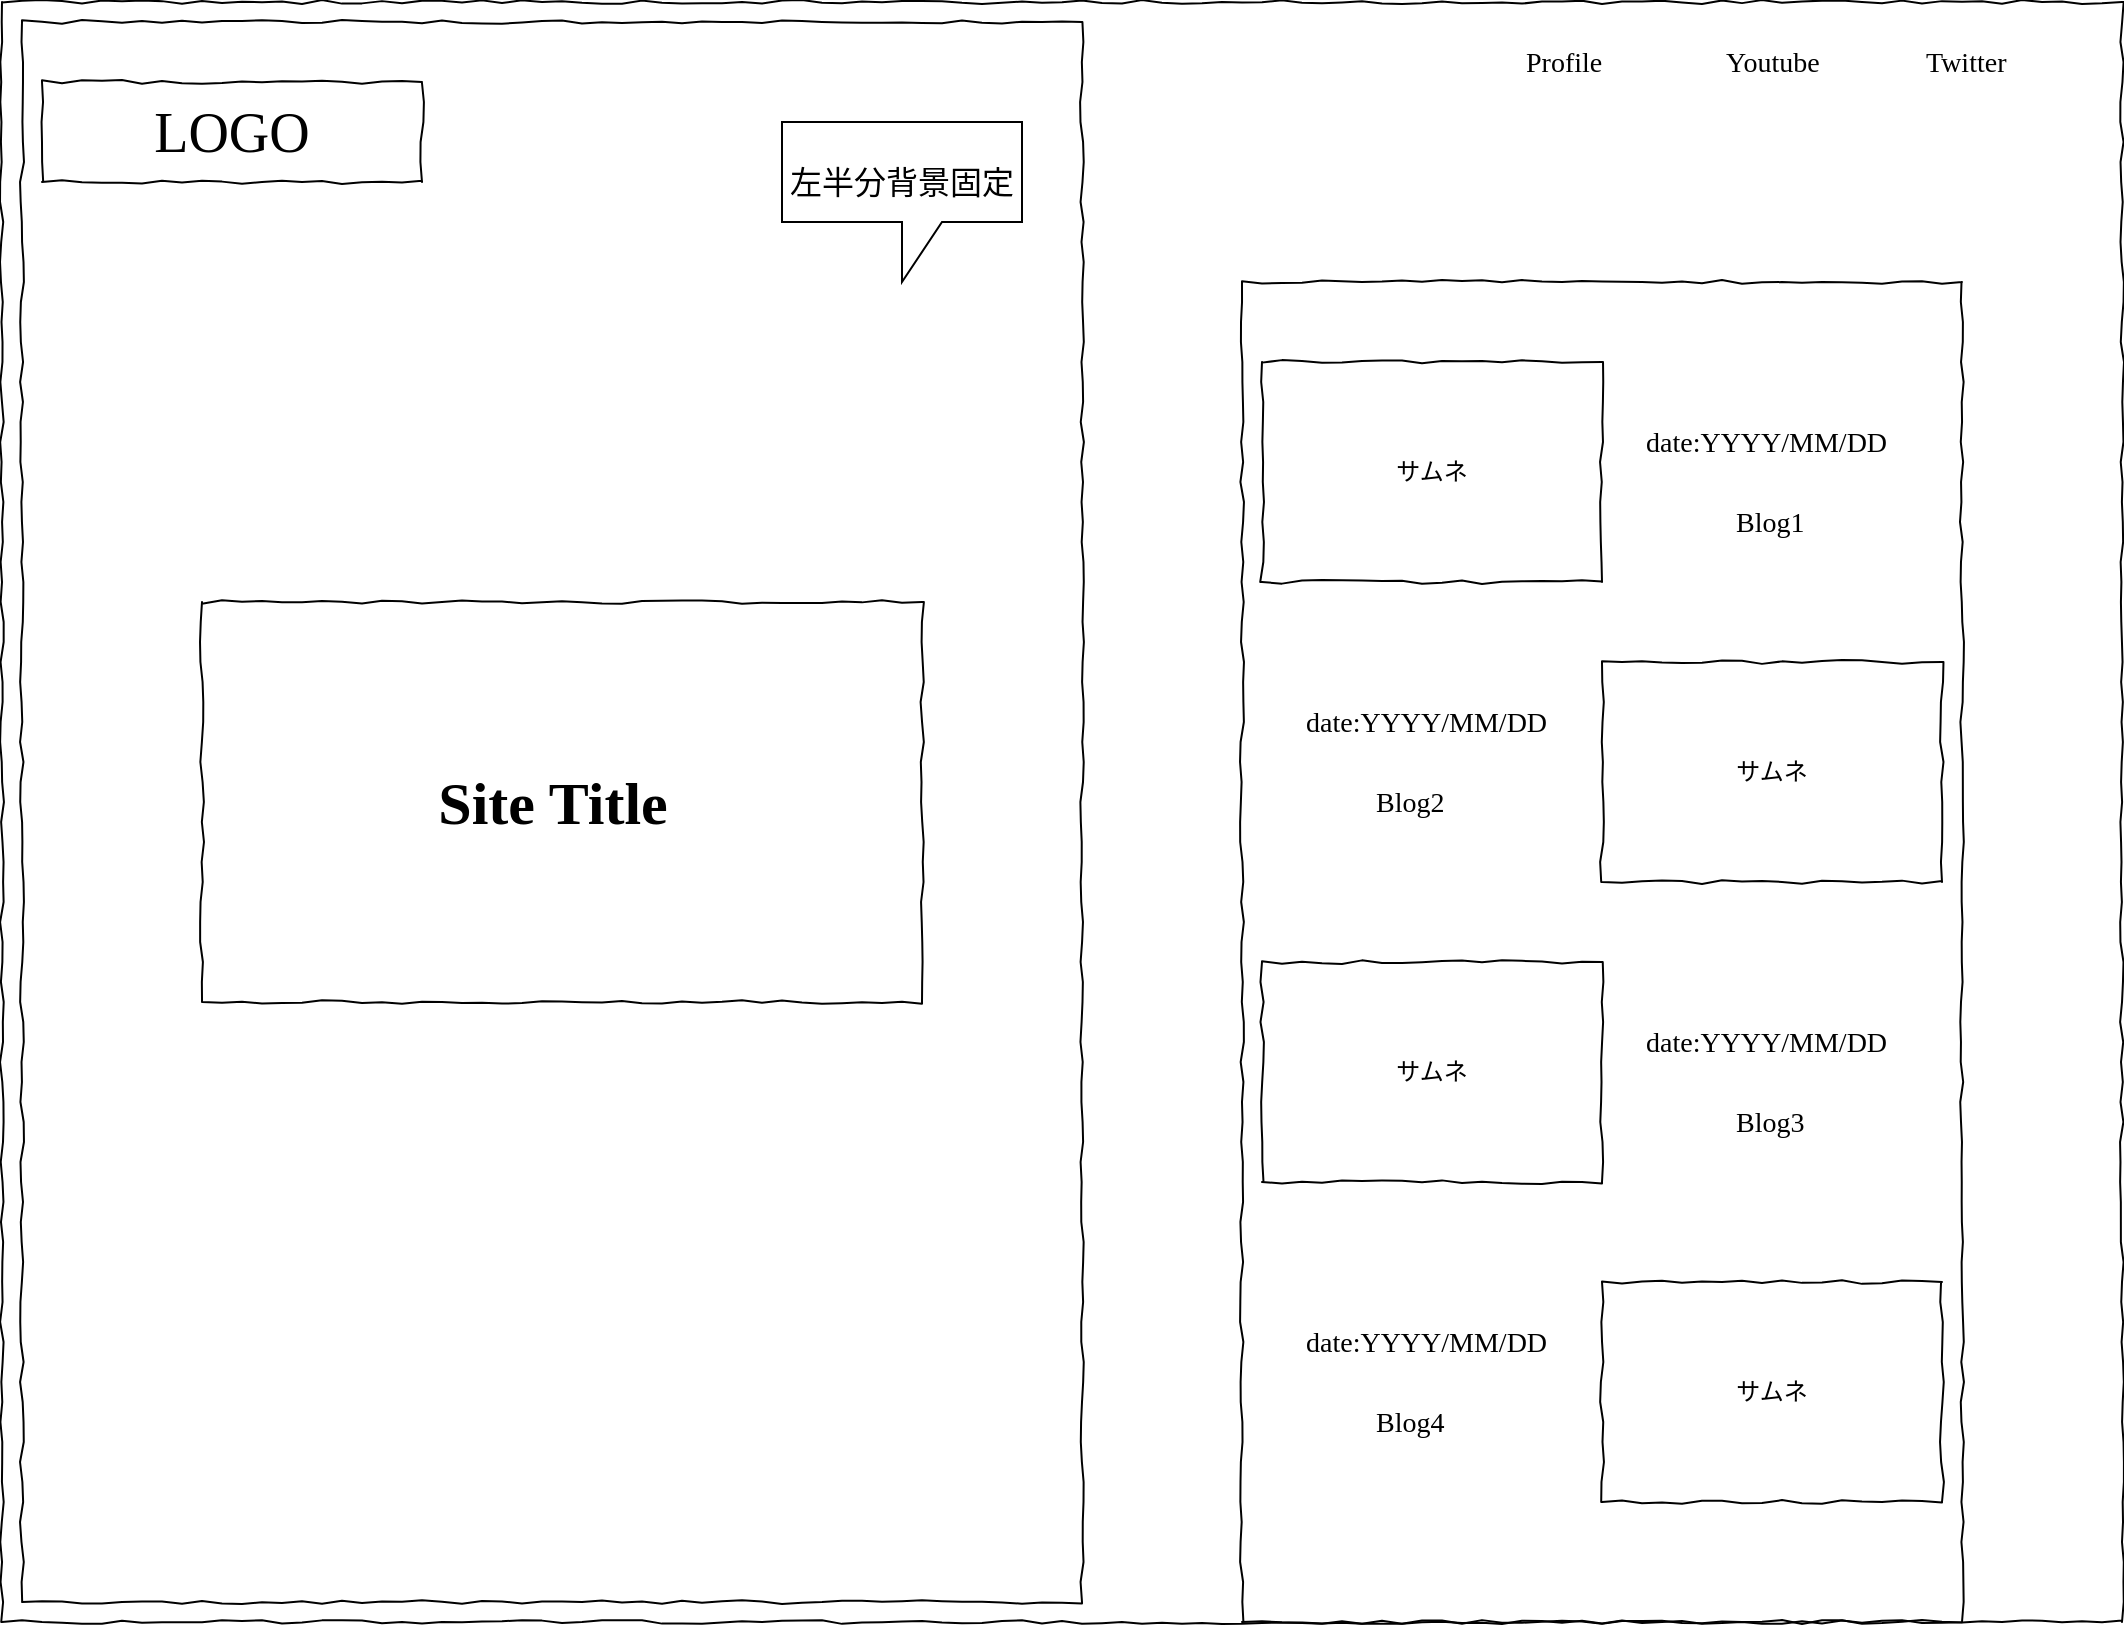 <mxfile version="20.6.2" type="github">
  <diagram name="Page-1" id="03018318-947c-dd8e-b7a3-06fadd420f32">
    <mxGraphModel dx="1422" dy="832" grid="1" gridSize="10" guides="1" tooltips="1" connect="1" arrows="1" fold="1" page="1" pageScale="1" pageWidth="1100" pageHeight="850" background="#ffffff" math="0" shadow="0">
      <root>
        <mxCell id="0" />
        <mxCell id="1" parent="0" />
        <mxCell id="677b7b8949515195-1" value="" style="whiteSpace=wrap;html=1;rounded=0;shadow=0;labelBackgroundColor=none;strokeColor=#000000;strokeWidth=1;fillColor=none;fontFamily=Verdana;fontSize=12;fontColor=#000000;align=center;comic=1;" parent="1" vertex="1">
          <mxGeometry x="20" y="20" width="1060" height="810" as="geometry" />
        </mxCell>
        <mxCell id="677b7b8949515195-2" value="LOGO" style="whiteSpace=wrap;html=1;rounded=0;shadow=0;labelBackgroundColor=none;strokeWidth=1;fontFamily=Verdana;fontSize=28;align=center;comic=1;" parent="1" vertex="1">
          <mxGeometry x="40" y="60" width="190" height="50" as="geometry" />
        </mxCell>
        <mxCell id="677b7b8949515195-4" value="Profile" style="text;html=1;points=[];align=left;verticalAlign=top;spacingTop=-4;fontSize=14;fontFamily=Verdana" parent="1" vertex="1">
          <mxGeometry x="780" y="40" width="60" height="20" as="geometry" />
        </mxCell>
        <mxCell id="677b7b8949515195-5" value="Youtube" style="text;html=1;points=[];align=left;verticalAlign=top;spacingTop=-4;fontSize=14;fontFamily=Verdana" parent="1" vertex="1">
          <mxGeometry x="880" y="40" width="60" height="20" as="geometry" />
        </mxCell>
        <mxCell id="677b7b8949515195-6" value="Twitter" style="text;html=1;points=[];align=left;verticalAlign=top;spacingTop=-4;fontSize=14;fontFamily=Verdana" parent="1" vertex="1">
          <mxGeometry x="980" y="40" width="60" height="20" as="geometry" />
        </mxCell>
        <mxCell id="677b7b8949515195-8" value="" style="whiteSpace=wrap;html=1;rounded=0;shadow=0;labelBackgroundColor=none;strokeWidth=1;fillColor=none;fontFamily=Verdana;fontSize=12;align=center;comic=1;" parent="1" vertex="1">
          <mxGeometry x="30" y="30" width="530" height="790" as="geometry" />
        </mxCell>
        <mxCell id="677b7b8949515195-25" value="" style="whiteSpace=wrap;html=1;rounded=0;shadow=0;labelBackgroundColor=none;strokeWidth=1;fillColor=none;fontFamily=Verdana;fontSize=12;align=center;comic=1;" parent="1" vertex="1">
          <mxGeometry x="640" y="160" width="360" height="670" as="geometry" />
        </mxCell>
        <mxCell id="677b7b8949515195-44" value="Blog1" style="text;html=1;points=[];align=left;verticalAlign=top;spacingTop=-4;fontSize=14;fontFamily=Verdana" parent="1" vertex="1">
          <mxGeometry x="885" y="270" width="50" height="20" as="geometry" />
        </mxCell>
        <mxCell id="677b7b8949515195-45" value="Blog2" style="text;html=1;points=[];align=left;verticalAlign=top;spacingTop=-4;fontSize=14;fontFamily=Verdana" parent="1" vertex="1">
          <mxGeometry x="705" y="410" width="50" height="20" as="geometry" />
        </mxCell>
        <mxCell id="yQfPVELV_SA6GiFr4s77-4" value="" style="whiteSpace=wrap;html=1;rounded=0;shadow=0;labelBackgroundColor=none;strokeWidth=1;fillColor=none;fontFamily=Verdana;fontSize=12;align=center;comic=1;" vertex="1" parent="1">
          <mxGeometry x="120" y="320" width="360" height="200" as="geometry" />
        </mxCell>
        <mxCell id="yQfPVELV_SA6GiFr4s77-6" value="&lt;div style=&quot;&quot;&gt;&lt;span style=&quot;background-color: initial;&quot;&gt;&lt;font style=&quot;font-size: 30px;&quot;&gt;Site Title&lt;/font&gt;&lt;/span&gt;&lt;br&gt;&lt;/div&gt;" style="text;html=1;points=[];align=center;verticalAlign=top;spacingTop=-4;fontSize=14;fontFamily=Verdana;fontStyle=1" vertex="1" parent="1">
          <mxGeometry x="200" y="400" width="190" height="40" as="geometry" />
        </mxCell>
        <mxCell id="yQfPVELV_SA6GiFr4s77-9" value="&lt;font style=&quot;font-size: 16px;&quot;&gt;左半分背景固定&lt;/font&gt;" style="shape=callout;whiteSpace=wrap;html=1;perimeter=calloutPerimeter;fontSize=30;" vertex="1" parent="1">
          <mxGeometry x="410" y="80" width="120" height="80" as="geometry" />
        </mxCell>
        <mxCell id="yQfPVELV_SA6GiFr4s77-12" value="date:YYYY/MM/DD" style="text;html=1;points=[];align=left;verticalAlign=top;spacingTop=-4;fontSize=14;fontFamily=Verdana" vertex="1" parent="1">
          <mxGeometry x="840" y="230" width="140" height="20" as="geometry" />
        </mxCell>
        <mxCell id="yQfPVELV_SA6GiFr4s77-18" value="date:YYYY/MM/DD" style="text;html=1;points=[];align=left;verticalAlign=top;spacingTop=-4;fontSize=14;fontFamily=Verdana" vertex="1" parent="1">
          <mxGeometry x="670" y="370" width="170" height="20" as="geometry" />
        </mxCell>
        <mxCell id="yQfPVELV_SA6GiFr4s77-25" value="サムネ" style="whiteSpace=wrap;html=1;rounded=0;shadow=0;labelBackgroundColor=none;strokeWidth=1;fillColor=none;fontFamily=Verdana;fontSize=12;align=center;comic=1;" vertex="1" parent="1">
          <mxGeometry x="650" y="200" width="170" height="110" as="geometry" />
        </mxCell>
        <mxCell id="yQfPVELV_SA6GiFr4s77-26" style="edgeStyle=orthogonalEdgeStyle;rounded=0;orthogonalLoop=1;jettySize=auto;html=1;exitX=0.5;exitY=1;exitDx=0;exitDy=0;fontSize=16;" edge="1" parent="1" source="677b7b8949515195-25" target="677b7b8949515195-25">
          <mxGeometry relative="1" as="geometry" />
        </mxCell>
        <mxCell id="yQfPVELV_SA6GiFr4s77-27" value="サムネ" style="whiteSpace=wrap;html=1;rounded=0;shadow=0;labelBackgroundColor=none;strokeWidth=1;fillColor=none;fontFamily=Verdana;fontSize=12;align=center;comic=1;" vertex="1" parent="1">
          <mxGeometry x="820" y="350" width="170" height="110" as="geometry" />
        </mxCell>
        <mxCell id="yQfPVELV_SA6GiFr4s77-29" value="サムネ" style="whiteSpace=wrap;html=1;rounded=0;shadow=0;labelBackgroundColor=none;strokeWidth=1;fillColor=none;fontFamily=Verdana;fontSize=12;align=center;comic=1;" vertex="1" parent="1">
          <mxGeometry x="650" y="500" width="170" height="110" as="geometry" />
        </mxCell>
        <mxCell id="yQfPVELV_SA6GiFr4s77-30" value="date:YYYY/MM/DD" style="text;html=1;points=[];align=left;verticalAlign=top;spacingTop=-4;fontSize=14;fontFamily=Verdana" vertex="1" parent="1">
          <mxGeometry x="840" y="530" width="140" height="20" as="geometry" />
        </mxCell>
        <mxCell id="yQfPVELV_SA6GiFr4s77-31" value="Blog3" style="text;html=1;points=[];align=left;verticalAlign=top;spacingTop=-4;fontSize=14;fontFamily=Verdana" vertex="1" parent="1">
          <mxGeometry x="885" y="570" width="50" height="20" as="geometry" />
        </mxCell>
        <mxCell id="yQfPVELV_SA6GiFr4s77-32" value="date:YYYY/MM/DD" style="text;html=1;points=[];align=left;verticalAlign=top;spacingTop=-4;fontSize=14;fontFamily=Verdana" vertex="1" parent="1">
          <mxGeometry x="670" y="680" width="170" height="20" as="geometry" />
        </mxCell>
        <mxCell id="yQfPVELV_SA6GiFr4s77-33" value="Blog4" style="text;html=1;points=[];align=left;verticalAlign=top;spacingTop=-4;fontSize=14;fontFamily=Verdana" vertex="1" parent="1">
          <mxGeometry x="705" y="720" width="50" height="20" as="geometry" />
        </mxCell>
        <mxCell id="yQfPVELV_SA6GiFr4s77-34" value="サムネ" style="whiteSpace=wrap;html=1;rounded=0;shadow=0;labelBackgroundColor=none;strokeWidth=1;fillColor=none;fontFamily=Verdana;fontSize=12;align=center;comic=1;" vertex="1" parent="1">
          <mxGeometry x="820" y="660" width="170" height="110" as="geometry" />
        </mxCell>
      </root>
    </mxGraphModel>
  </diagram>
</mxfile>
